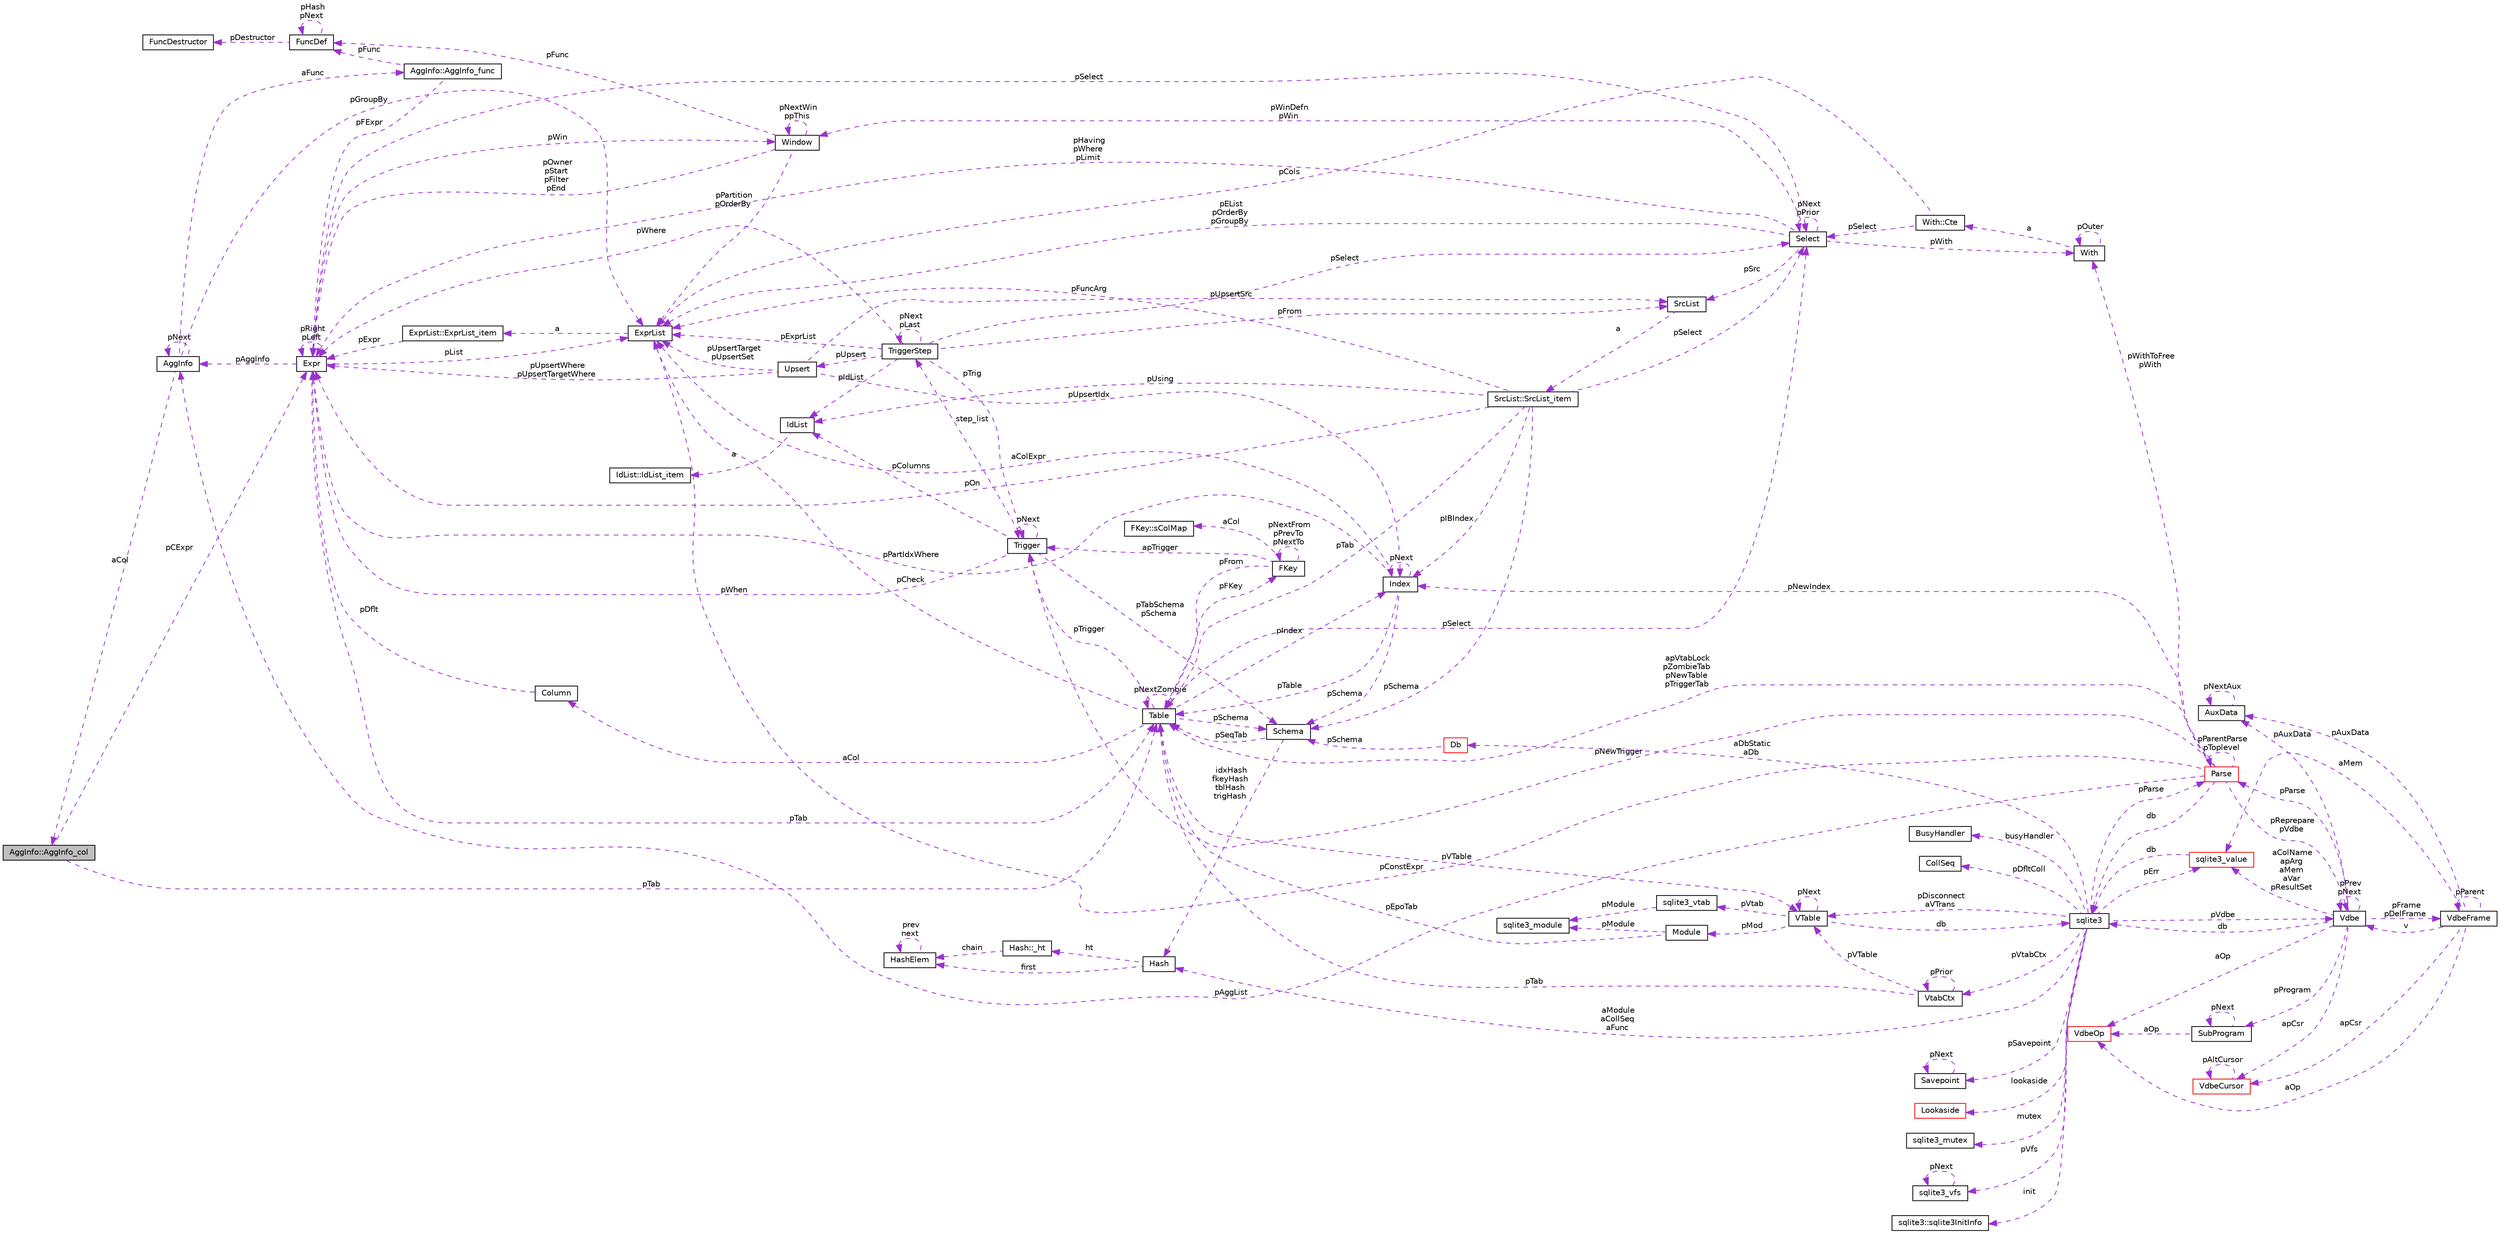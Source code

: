 digraph "AggInfo::AggInfo_col"
{
 // LATEX_PDF_SIZE
  edge [fontname="Helvetica",fontsize="10",labelfontname="Helvetica",labelfontsize="10"];
  node [fontname="Helvetica",fontsize="10",shape=record];
  rankdir="LR";
  Node1 [label="AggInfo::AggInfo_col",height=0.2,width=0.4,color="black", fillcolor="grey75", style="filled", fontcolor="black",tooltip=" "];
  Node2 -> Node1 [dir="back",color="darkorchid3",fontsize="10",style="dashed",label=" pCExpr" ,fontname="Helvetica"];
  Node2 [label="Expr",height=0.2,width=0.4,color="black", fillcolor="white", style="filled",URL="$structExpr.html",tooltip=" "];
  Node3 -> Node2 [dir="back",color="darkorchid3",fontsize="10",style="dashed",label=" pAggInfo" ,fontname="Helvetica"];
  Node3 [label="AggInfo",height=0.2,width=0.4,color="black", fillcolor="white", style="filled",URL="$structAggInfo.html",tooltip=" "];
  Node3 -> Node3 [dir="back",color="darkorchid3",fontsize="10",style="dashed",label=" pNext" ,fontname="Helvetica"];
  Node1 -> Node3 [dir="back",color="darkorchid3",fontsize="10",style="dashed",label=" aCol" ,fontname="Helvetica"];
  Node4 -> Node3 [dir="back",color="darkorchid3",fontsize="10",style="dashed",label=" aFunc" ,fontname="Helvetica"];
  Node4 [label="AggInfo::AggInfo_func",height=0.2,width=0.4,color="black", fillcolor="white", style="filled",URL="$structAggInfo_1_1AggInfo__func.html",tooltip=" "];
  Node2 -> Node4 [dir="back",color="darkorchid3",fontsize="10",style="dashed",label=" pFExpr" ,fontname="Helvetica"];
  Node5 -> Node4 [dir="back",color="darkorchid3",fontsize="10",style="dashed",label=" pFunc" ,fontname="Helvetica"];
  Node5 [label="FuncDef",height=0.2,width=0.4,color="black", fillcolor="white", style="filled",URL="$structFuncDef.html",tooltip=" "];
  Node6 -> Node5 [dir="back",color="darkorchid3",fontsize="10",style="dashed",label=" pDestructor" ,fontname="Helvetica"];
  Node6 [label="FuncDestructor",height=0.2,width=0.4,color="black", fillcolor="white", style="filled",URL="$structFuncDestructor.html",tooltip=" "];
  Node5 -> Node5 [dir="back",color="darkorchid3",fontsize="10",style="dashed",label=" pHash\npNext" ,fontname="Helvetica"];
  Node7 -> Node3 [dir="back",color="darkorchid3",fontsize="10",style="dashed",label=" pGroupBy" ,fontname="Helvetica"];
  Node7 [label="ExprList",height=0.2,width=0.4,color="black", fillcolor="white", style="filled",URL="$structExprList.html",tooltip=" "];
  Node8 -> Node7 [dir="back",color="darkorchid3",fontsize="10",style="dashed",label=" a" ,fontname="Helvetica"];
  Node8 [label="ExprList::ExprList_item",height=0.2,width=0.4,color="black", fillcolor="white", style="filled",URL="$structExprList_1_1ExprList__item.html",tooltip=" "];
  Node2 -> Node8 [dir="back",color="darkorchid3",fontsize="10",style="dashed",label=" pExpr" ,fontname="Helvetica"];
  Node2 -> Node2 [dir="back",color="darkorchid3",fontsize="10",style="dashed",label=" pRight\npLeft" ,fontname="Helvetica"];
  Node9 -> Node2 [dir="back",color="darkorchid3",fontsize="10",style="dashed",label=" pTab" ,fontname="Helvetica"];
  Node9 [label="Table",height=0.2,width=0.4,color="black", fillcolor="white", style="filled",URL="$structTable.html",tooltip=" "];
  Node10 -> Node9 [dir="back",color="darkorchid3",fontsize="10",style="dashed",label=" pSchema" ,fontname="Helvetica"];
  Node10 [label="Schema",height=0.2,width=0.4,color="black", fillcolor="white", style="filled",URL="$structSchema.html",tooltip=" "];
  Node9 -> Node10 [dir="back",color="darkorchid3",fontsize="10",style="dashed",label=" pSeqTab" ,fontname="Helvetica"];
  Node11 -> Node10 [dir="back",color="darkorchid3",fontsize="10",style="dashed",label=" idxHash\nfkeyHash\ntblHash\ntrigHash" ,fontname="Helvetica"];
  Node11 [label="Hash",height=0.2,width=0.4,color="black", fillcolor="white", style="filled",URL="$structHash.html",tooltip=" "];
  Node12 -> Node11 [dir="back",color="darkorchid3",fontsize="10",style="dashed",label=" ht" ,fontname="Helvetica"];
  Node12 [label="Hash::_ht",height=0.2,width=0.4,color="black", fillcolor="white", style="filled",URL="$structHash_1_1__ht.html",tooltip=" "];
  Node13 -> Node12 [dir="back",color="darkorchid3",fontsize="10",style="dashed",label=" chain" ,fontname="Helvetica"];
  Node13 [label="HashElem",height=0.2,width=0.4,color="black", fillcolor="white", style="filled",URL="$structHashElem.html",tooltip=" "];
  Node13 -> Node13 [dir="back",color="darkorchid3",fontsize="10",style="dashed",label=" prev\nnext" ,fontname="Helvetica"];
  Node13 -> Node11 [dir="back",color="darkorchid3",fontsize="10",style="dashed",label=" first" ,fontname="Helvetica"];
  Node14 -> Node9 [dir="back",color="darkorchid3",fontsize="10",style="dashed",label=" aCol" ,fontname="Helvetica"];
  Node14 [label="Column",height=0.2,width=0.4,color="black", fillcolor="white", style="filled",URL="$structColumn.html",tooltip=" "];
  Node2 -> Node14 [dir="back",color="darkorchid3",fontsize="10",style="dashed",label=" pDflt" ,fontname="Helvetica"];
  Node15 -> Node9 [dir="back",color="darkorchid3",fontsize="10",style="dashed",label=" pFKey" ,fontname="Helvetica"];
  Node15 [label="FKey",height=0.2,width=0.4,color="black", fillcolor="white", style="filled",URL="$structFKey.html",tooltip=" "];
  Node16 -> Node15 [dir="back",color="darkorchid3",fontsize="10",style="dashed",label=" aCol" ,fontname="Helvetica"];
  Node16 [label="FKey::sColMap",height=0.2,width=0.4,color="black", fillcolor="white", style="filled",URL="$structFKey_1_1sColMap.html",tooltip=" "];
  Node15 -> Node15 [dir="back",color="darkorchid3",fontsize="10",style="dashed",label=" pNextFrom\npPrevTo\npNextTo" ,fontname="Helvetica"];
  Node9 -> Node15 [dir="back",color="darkorchid3",fontsize="10",style="dashed",label=" pFrom" ,fontname="Helvetica"];
  Node17 -> Node15 [dir="back",color="darkorchid3",fontsize="10",style="dashed",label=" apTrigger" ,fontname="Helvetica"];
  Node17 [label="Trigger",height=0.2,width=0.4,color="black", fillcolor="white", style="filled",URL="$structTrigger.html",tooltip=" "];
  Node18 -> Node17 [dir="back",color="darkorchid3",fontsize="10",style="dashed",label=" step_list" ,fontname="Helvetica"];
  Node18 [label="TriggerStep",height=0.2,width=0.4,color="black", fillcolor="white", style="filled",URL="$structTriggerStep.html",tooltip=" "];
  Node18 -> Node18 [dir="back",color="darkorchid3",fontsize="10",style="dashed",label=" pNext\npLast" ,fontname="Helvetica"];
  Node2 -> Node18 [dir="back",color="darkorchid3",fontsize="10",style="dashed",label=" pWhere" ,fontname="Helvetica"];
  Node19 -> Node18 [dir="back",color="darkorchid3",fontsize="10",style="dashed",label=" pIdList" ,fontname="Helvetica"];
  Node19 [label="IdList",height=0.2,width=0.4,color="black", fillcolor="white", style="filled",URL="$structIdList.html",tooltip=" "];
  Node20 -> Node19 [dir="back",color="darkorchid3",fontsize="10",style="dashed",label=" a" ,fontname="Helvetica"];
  Node20 [label="IdList::IdList_item",height=0.2,width=0.4,color="black", fillcolor="white", style="filled",URL="$structIdList_1_1IdList__item.html",tooltip=" "];
  Node21 -> Node18 [dir="back",color="darkorchid3",fontsize="10",style="dashed",label=" pSelect" ,fontname="Helvetica"];
  Node21 [label="Select",height=0.2,width=0.4,color="black", fillcolor="white", style="filled",URL="$structSelect.html",tooltip=" "];
  Node2 -> Node21 [dir="back",color="darkorchid3",fontsize="10",style="dashed",label=" pHaving\npWhere\npLimit" ,fontname="Helvetica"];
  Node22 -> Node21 [dir="back",color="darkorchid3",fontsize="10",style="dashed",label=" pWith" ,fontname="Helvetica"];
  Node22 [label="With",height=0.2,width=0.4,color="black", fillcolor="white", style="filled",URL="$structWith.html",tooltip=" "];
  Node23 -> Node22 [dir="back",color="darkorchid3",fontsize="10",style="dashed",label=" a" ,fontname="Helvetica"];
  Node23 [label="With::Cte",height=0.2,width=0.4,color="black", fillcolor="white", style="filled",URL="$structWith_1_1Cte.html",tooltip=" "];
  Node21 -> Node23 [dir="back",color="darkorchid3",fontsize="10",style="dashed",label=" pSelect" ,fontname="Helvetica"];
  Node7 -> Node23 [dir="back",color="darkorchid3",fontsize="10",style="dashed",label=" pCols" ,fontname="Helvetica"];
  Node22 -> Node22 [dir="back",color="darkorchid3",fontsize="10",style="dashed",label=" pOuter" ,fontname="Helvetica"];
  Node21 -> Node21 [dir="back",color="darkorchid3",fontsize="10",style="dashed",label=" pNext\npPrior" ,fontname="Helvetica"];
  Node24 -> Node21 [dir="back",color="darkorchid3",fontsize="10",style="dashed",label=" pSrc" ,fontname="Helvetica"];
  Node24 [label="SrcList",height=0.2,width=0.4,color="black", fillcolor="white", style="filled",URL="$structSrcList.html",tooltip=" "];
  Node25 -> Node24 [dir="back",color="darkorchid3",fontsize="10",style="dashed",label=" a" ,fontname="Helvetica"];
  Node25 [label="SrcList::SrcList_item",height=0.2,width=0.4,color="black", fillcolor="white", style="filled",URL="$structSrcList_1_1SrcList__item.html",tooltip=" "];
  Node10 -> Node25 [dir="back",color="darkorchid3",fontsize="10",style="dashed",label=" pSchema" ,fontname="Helvetica"];
  Node2 -> Node25 [dir="back",color="darkorchid3",fontsize="10",style="dashed",label=" pOn" ,fontname="Helvetica"];
  Node19 -> Node25 [dir="back",color="darkorchid3",fontsize="10",style="dashed",label=" pUsing" ,fontname="Helvetica"];
  Node9 -> Node25 [dir="back",color="darkorchid3",fontsize="10",style="dashed",label=" pTab" ,fontname="Helvetica"];
  Node21 -> Node25 [dir="back",color="darkorchid3",fontsize="10",style="dashed",label=" pSelect" ,fontname="Helvetica"];
  Node26 -> Node25 [dir="back",color="darkorchid3",fontsize="10",style="dashed",label=" pIBIndex" ,fontname="Helvetica"];
  Node26 [label="Index",height=0.2,width=0.4,color="black", fillcolor="white", style="filled",URL="$structIndex.html",tooltip=" "];
  Node10 -> Node26 [dir="back",color="darkorchid3",fontsize="10",style="dashed",label=" pSchema" ,fontname="Helvetica"];
  Node2 -> Node26 [dir="back",color="darkorchid3",fontsize="10",style="dashed",label=" pPartIdxWhere" ,fontname="Helvetica"];
  Node9 -> Node26 [dir="back",color="darkorchid3",fontsize="10",style="dashed",label=" pTable" ,fontname="Helvetica"];
  Node7 -> Node26 [dir="back",color="darkorchid3",fontsize="10",style="dashed",label=" aColExpr" ,fontname="Helvetica"];
  Node26 -> Node26 [dir="back",color="darkorchid3",fontsize="10",style="dashed",label=" pNext" ,fontname="Helvetica"];
  Node7 -> Node25 [dir="back",color="darkorchid3",fontsize="10",style="dashed",label=" pFuncArg" ,fontname="Helvetica"];
  Node7 -> Node21 [dir="back",color="darkorchid3",fontsize="10",style="dashed",label=" pEList\npOrderBy\npGroupBy" ,fontname="Helvetica"];
  Node27 -> Node21 [dir="back",color="darkorchid3",fontsize="10",style="dashed",label=" pWinDefn\npWin" ,fontname="Helvetica"];
  Node27 [label="Window",height=0.2,width=0.4,color="black", fillcolor="white", style="filled",URL="$structWindow.html",tooltip=" "];
  Node2 -> Node27 [dir="back",color="darkorchid3",fontsize="10",style="dashed",label=" pOwner\npStart\npFilter\npEnd" ,fontname="Helvetica"];
  Node7 -> Node27 [dir="back",color="darkorchid3",fontsize="10",style="dashed",label=" pPartition\npOrderBy" ,fontname="Helvetica"];
  Node5 -> Node27 [dir="back",color="darkorchid3",fontsize="10",style="dashed",label=" pFunc" ,fontname="Helvetica"];
  Node27 -> Node27 [dir="back",color="darkorchid3",fontsize="10",style="dashed",label=" pNextWin\nppThis" ,fontname="Helvetica"];
  Node17 -> Node18 [dir="back",color="darkorchid3",fontsize="10",style="dashed",label=" pTrig" ,fontname="Helvetica"];
  Node24 -> Node18 [dir="back",color="darkorchid3",fontsize="10",style="dashed",label=" pFrom" ,fontname="Helvetica"];
  Node7 -> Node18 [dir="back",color="darkorchid3",fontsize="10",style="dashed",label=" pExprList" ,fontname="Helvetica"];
  Node28 -> Node18 [dir="back",color="darkorchid3",fontsize="10",style="dashed",label=" pUpsert" ,fontname="Helvetica"];
  Node28 [label="Upsert",height=0.2,width=0.4,color="black", fillcolor="white", style="filled",URL="$structUpsert.html",tooltip=" "];
  Node2 -> Node28 [dir="back",color="darkorchid3",fontsize="10",style="dashed",label=" pUpsertWhere\npUpsertTargetWhere" ,fontname="Helvetica"];
  Node24 -> Node28 [dir="back",color="darkorchid3",fontsize="10",style="dashed",label=" pUpsertSrc" ,fontname="Helvetica"];
  Node26 -> Node28 [dir="back",color="darkorchid3",fontsize="10",style="dashed",label=" pUpsertIdx" ,fontname="Helvetica"];
  Node7 -> Node28 [dir="back",color="darkorchid3",fontsize="10",style="dashed",label=" pUpsertTarget\npUpsertSet" ,fontname="Helvetica"];
  Node10 -> Node17 [dir="back",color="darkorchid3",fontsize="10",style="dashed",label=" pTabSchema\npSchema" ,fontname="Helvetica"];
  Node2 -> Node17 [dir="back",color="darkorchid3",fontsize="10",style="dashed",label=" pWhen" ,fontname="Helvetica"];
  Node19 -> Node17 [dir="back",color="darkorchid3",fontsize="10",style="dashed",label=" pColumns" ,fontname="Helvetica"];
  Node17 -> Node17 [dir="back",color="darkorchid3",fontsize="10",style="dashed",label=" pNext" ,fontname="Helvetica"];
  Node29 -> Node9 [dir="back",color="darkorchid3",fontsize="10",style="dashed",label=" pVTable" ,fontname="Helvetica"];
  Node29 [label="VTable",height=0.2,width=0.4,color="black", fillcolor="white", style="filled",URL="$structVTable.html",tooltip=" "];
  Node30 -> Node29 [dir="back",color="darkorchid3",fontsize="10",style="dashed",label=" db" ,fontname="Helvetica"];
  Node30 [label="sqlite3",height=0.2,width=0.4,color="black", fillcolor="white", style="filled",URL="$structsqlite3.html",tooltip=" "];
  Node31 -> Node30 [dir="back",color="darkorchid3",fontsize="10",style="dashed",label=" pVdbe" ,fontname="Helvetica"];
  Node31 [label="Vdbe",height=0.2,width=0.4,color="black", fillcolor="white", style="filled",URL="$structVdbe.html",tooltip=" "];
  Node31 -> Node31 [dir="back",color="darkorchid3",fontsize="10",style="dashed",label=" pPrev\npNext" ,fontname="Helvetica"];
  Node30 -> Node31 [dir="back",color="darkorchid3",fontsize="10",style="dashed",label=" db" ,fontname="Helvetica"];
  Node32 -> Node31 [dir="back",color="darkorchid3",fontsize="10",style="dashed",label=" aColName\napArg\naMem\naVar\npResultSet" ,fontname="Helvetica"];
  Node32 [label="sqlite3_value",height=0.2,width=0.4,color="red", fillcolor="white", style="filled",URL="$structsqlite3__value.html",tooltip=" "];
  Node30 -> Node32 [dir="back",color="darkorchid3",fontsize="10",style="dashed",label=" db" ,fontname="Helvetica"];
  Node34 -> Node31 [dir="back",color="darkorchid3",fontsize="10",style="dashed",label=" pFrame\npDelFrame" ,fontname="Helvetica"];
  Node34 [label="VdbeFrame",height=0.2,width=0.4,color="black", fillcolor="white", style="filled",URL="$structVdbeFrame.html",tooltip=" "];
  Node31 -> Node34 [dir="back",color="darkorchid3",fontsize="10",style="dashed",label=" v" ,fontname="Helvetica"];
  Node32 -> Node34 [dir="back",color="darkorchid3",fontsize="10",style="dashed",label=" aMem" ,fontname="Helvetica"];
  Node34 -> Node34 [dir="back",color="darkorchid3",fontsize="10",style="dashed",label=" pParent" ,fontname="Helvetica"];
  Node35 -> Node34 [dir="back",color="darkorchid3",fontsize="10",style="dashed",label=" pAuxData" ,fontname="Helvetica"];
  Node35 [label="AuxData",height=0.2,width=0.4,color="black", fillcolor="white", style="filled",URL="$structAuxData.html",tooltip=" "];
  Node35 -> Node35 [dir="back",color="darkorchid3",fontsize="10",style="dashed",label=" pNextAux" ,fontname="Helvetica"];
  Node36 -> Node34 [dir="back",color="darkorchid3",fontsize="10",style="dashed",label=" apCsr" ,fontname="Helvetica"];
  Node36 [label="VdbeCursor",height=0.2,width=0.4,color="red", fillcolor="white", style="filled",URL="$structVdbeCursor.html",tooltip=" "];
  Node36 -> Node36 [dir="back",color="darkorchid3",fontsize="10",style="dashed",label=" pAltCursor" ,fontname="Helvetica"];
  Node71 -> Node34 [dir="back",color="darkorchid3",fontsize="10",style="dashed",label=" aOp" ,fontname="Helvetica"];
  Node71 [label="VdbeOp",height=0.2,width=0.4,color="red", fillcolor="white", style="filled",URL="$structVdbeOp.html",tooltip=" "];
  Node35 -> Node31 [dir="back",color="darkorchid3",fontsize="10",style="dashed",label=" pAuxData" ,fontname="Helvetica"];
  Node73 -> Node31 [dir="back",color="darkorchid3",fontsize="10",style="dashed",label=" pProgram" ,fontname="Helvetica"];
  Node73 [label="SubProgram",height=0.2,width=0.4,color="black", fillcolor="white", style="filled",URL="$structSubProgram.html",tooltip=" "];
  Node73 -> Node73 [dir="back",color="darkorchid3",fontsize="10",style="dashed",label=" pNext" ,fontname="Helvetica"];
  Node71 -> Node73 [dir="back",color="darkorchid3",fontsize="10",style="dashed",label=" aOp" ,fontname="Helvetica"];
  Node36 -> Node31 [dir="back",color="darkorchid3",fontsize="10",style="dashed",label=" apCsr" ,fontname="Helvetica"];
  Node75 -> Node31 [dir="back",color="darkorchid3",fontsize="10",style="dashed",label=" pParse" ,fontname="Helvetica"];
  Node75 [label="Parse",height=0.2,width=0.4,color="red", fillcolor="white", style="filled",URL="$structParse.html",tooltip=" "];
  Node3 -> Node75 [dir="back",color="darkorchid3",fontsize="10",style="dashed",label=" pAggList" ,fontname="Helvetica"];
  Node31 -> Node75 [dir="back",color="darkorchid3",fontsize="10",style="dashed",label=" pReprepare\npVdbe" ,fontname="Helvetica"];
  Node30 -> Node75 [dir="back",color="darkorchid3",fontsize="10",style="dashed",label=" db" ,fontname="Helvetica"];
  Node22 -> Node75 [dir="back",color="darkorchid3",fontsize="10",style="dashed",label=" pWithToFree\npWith" ,fontname="Helvetica"];
  Node9 -> Node75 [dir="back",color="darkorchid3",fontsize="10",style="dashed",label=" apVtabLock\npZombieTab\npNewTable\npTriggerTab" ,fontname="Helvetica"];
  Node17 -> Node75 [dir="back",color="darkorchid3",fontsize="10",style="dashed",label=" pNewTrigger" ,fontname="Helvetica"];
  Node26 -> Node75 [dir="back",color="darkorchid3",fontsize="10",style="dashed",label=" pNewIndex" ,fontname="Helvetica"];
  Node7 -> Node75 [dir="back",color="darkorchid3",fontsize="10",style="dashed",label=" pConstExpr" ,fontname="Helvetica"];
  Node75 -> Node75 [dir="back",color="darkorchid3",fontsize="10",style="dashed",label=" pParentParse\npToplevel" ,fontname="Helvetica"];
  Node71 -> Node31 [dir="back",color="darkorchid3",fontsize="10",style="dashed",label=" aOp" ,fontname="Helvetica"];
  Node81 -> Node30 [dir="back",color="darkorchid3",fontsize="10",style="dashed",label=" pSavepoint" ,fontname="Helvetica"];
  Node81 [label="Savepoint",height=0.2,width=0.4,color="black", fillcolor="white", style="filled",URL="$structSavepoint.html",tooltip=" "];
  Node81 -> Node81 [dir="back",color="darkorchid3",fontsize="10",style="dashed",label=" pNext" ,fontname="Helvetica"];
  Node82 -> Node30 [dir="back",color="darkorchid3",fontsize="10",style="dashed",label=" lookaside" ,fontname="Helvetica"];
  Node82 [label="Lookaside",height=0.2,width=0.4,color="red", fillcolor="white", style="filled",URL="$structLookaside.html",tooltip=" "];
  Node32 -> Node30 [dir="back",color="darkorchid3",fontsize="10",style="dashed",label=" pErr" ,fontname="Helvetica"];
  Node41 -> Node30 [dir="back",color="darkorchid3",fontsize="10",style="dashed",label=" mutex" ,fontname="Helvetica"];
  Node41 [label="sqlite3_mutex",height=0.2,width=0.4,color="black", fillcolor="white", style="filled",URL="$structsqlite3__mutex.html",tooltip=" "];
  Node52 -> Node30 [dir="back",color="darkorchid3",fontsize="10",style="dashed",label=" pVfs" ,fontname="Helvetica"];
  Node52 [label="sqlite3_vfs",height=0.2,width=0.4,color="black", fillcolor="white", style="filled",URL="$structsqlite3__vfs.html",tooltip=" "];
  Node52 -> Node52 [dir="back",color="darkorchid3",fontsize="10",style="dashed",label=" pNext" ,fontname="Helvetica"];
  Node84 -> Node30 [dir="back",color="darkorchid3",fontsize="10",style="dashed",label=" init" ,fontname="Helvetica"];
  Node84 [label="sqlite3::sqlite3InitInfo",height=0.2,width=0.4,color="black", fillcolor="white", style="filled",URL="$structsqlite3_1_1sqlite3InitInfo.html",tooltip=" "];
  Node85 -> Node30 [dir="back",color="darkorchid3",fontsize="10",style="dashed",label=" busyHandler" ,fontname="Helvetica"];
  Node85 [label="BusyHandler",height=0.2,width=0.4,color="black", fillcolor="white", style="filled",URL="$structBusyHandler.html",tooltip=" "];
  Node86 -> Node30 [dir="back",color="darkorchid3",fontsize="10",style="dashed",label=" pVtabCtx" ,fontname="Helvetica"];
  Node86 [label="VtabCtx",height=0.2,width=0.4,color="black", fillcolor="white", style="filled",URL="$structVtabCtx.html",tooltip=" "];
  Node86 -> Node86 [dir="back",color="darkorchid3",fontsize="10",style="dashed",label=" pPrior" ,fontname="Helvetica"];
  Node29 -> Node86 [dir="back",color="darkorchid3",fontsize="10",style="dashed",label=" pVTable" ,fontname="Helvetica"];
  Node9 -> Node86 [dir="back",color="darkorchid3",fontsize="10",style="dashed",label=" pTab" ,fontname="Helvetica"];
  Node57 -> Node30 [dir="back",color="darkorchid3",fontsize="10",style="dashed",label=" pDfltColl" ,fontname="Helvetica"];
  Node57 [label="CollSeq",height=0.2,width=0.4,color="black", fillcolor="white", style="filled",URL="$structCollSeq.html",tooltip=" "];
  Node29 -> Node30 [dir="back",color="darkorchid3",fontsize="10",style="dashed",label=" pDisconnect\naVTrans" ,fontname="Helvetica"];
  Node87 -> Node30 [dir="back",color="darkorchid3",fontsize="10",style="dashed",label=" aDbStatic\naDb" ,fontname="Helvetica"];
  Node87 [label="Db",height=0.2,width=0.4,color="red", fillcolor="white", style="filled",URL="$structDb.html",tooltip=" "];
  Node10 -> Node87 [dir="back",color="darkorchid3",fontsize="10",style="dashed",label=" pSchema" ,fontname="Helvetica"];
  Node11 -> Node30 [dir="back",color="darkorchid3",fontsize="10",style="dashed",label=" aModule\naCollSeq\naFunc" ,fontname="Helvetica"];
  Node75 -> Node30 [dir="back",color="darkorchid3",fontsize="10",style="dashed",label=" pParse" ,fontname="Helvetica"];
  Node29 -> Node29 [dir="back",color="darkorchid3",fontsize="10",style="dashed",label=" pNext" ,fontname="Helvetica"];
  Node88 -> Node29 [dir="back",color="darkorchid3",fontsize="10",style="dashed",label=" pMod" ,fontname="Helvetica"];
  Node88 [label="Module",height=0.2,width=0.4,color="black", fillcolor="white", style="filled",URL="$structModule.html",tooltip=" "];
  Node60 -> Node88 [dir="back",color="darkorchid3",fontsize="10",style="dashed",label=" pModule" ,fontname="Helvetica"];
  Node60 [label="sqlite3_module",height=0.2,width=0.4,color="black", fillcolor="white", style="filled",URL="$structsqlite3__module.html",tooltip=" "];
  Node9 -> Node88 [dir="back",color="darkorchid3",fontsize="10",style="dashed",label=" pEpoTab" ,fontname="Helvetica"];
  Node59 -> Node29 [dir="back",color="darkorchid3",fontsize="10",style="dashed",label=" pVtab" ,fontname="Helvetica"];
  Node59 [label="sqlite3_vtab",height=0.2,width=0.4,color="black", fillcolor="white", style="filled",URL="$structsqlite3__vtab.html",tooltip=" "];
  Node60 -> Node59 [dir="back",color="darkorchid3",fontsize="10",style="dashed",label=" pModule" ,fontname="Helvetica"];
  Node9 -> Node9 [dir="back",color="darkorchid3",fontsize="10",style="dashed",label=" pNextZombie" ,fontname="Helvetica"];
  Node17 -> Node9 [dir="back",color="darkorchid3",fontsize="10",style="dashed",label=" pTrigger" ,fontname="Helvetica"];
  Node21 -> Node9 [dir="back",color="darkorchid3",fontsize="10",style="dashed",label=" pSelect" ,fontname="Helvetica"];
  Node7 -> Node9 [dir="back",color="darkorchid3",fontsize="10",style="dashed",label=" pCheck" ,fontname="Helvetica"];
  Node26 -> Node9 [dir="back",color="darkorchid3",fontsize="10",style="dashed",label=" pIndex" ,fontname="Helvetica"];
  Node21 -> Node2 [dir="back",color="darkorchid3",fontsize="10",style="dashed",label=" pSelect" ,fontname="Helvetica"];
  Node7 -> Node2 [dir="back",color="darkorchid3",fontsize="10",style="dashed",label=" pList" ,fontname="Helvetica"];
  Node27 -> Node2 [dir="back",color="darkorchid3",fontsize="10",style="dashed",label=" pWin" ,fontname="Helvetica"];
  Node9 -> Node1 [dir="back",color="darkorchid3",fontsize="10",style="dashed",label=" pTab" ,fontname="Helvetica"];
}
